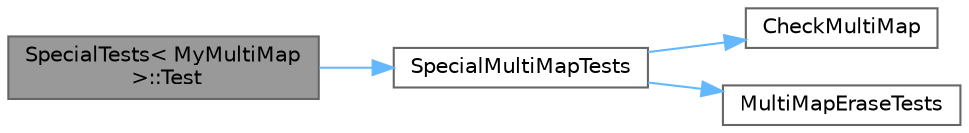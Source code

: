 digraph "SpecialTests&lt; MyMultiMap &gt;::Test"
{
 // LATEX_PDF_SIZE
  bgcolor="transparent";
  edge [fontname=Helvetica,fontsize=10,labelfontname=Helvetica,labelfontsize=10];
  node [fontname=Helvetica,fontsize=10,shape=box,height=0.2,width=0.4];
  rankdir="LR";
  Node1 [id="Node000001",label="SpecialTests\< MyMultiMap\l \>::Test",height=0.2,width=0.4,color="gray40", fillcolor="grey60", style="filled", fontcolor="black",tooltip=" "];
  Node1 -> Node2 [id="edge1_Node000001_Node000002",color="steelblue1",style="solid",tooltip=" "];
  Node2 [id="Node000002",label="SpecialMultiMapTests",height=0.2,width=0.4,color="grey40", fillcolor="white", style="filled",URL="$test__concurrent__associative__common_8h.html#aa011acc77d2667665d84dae7e30e5e19",tooltip=" "];
  Node2 -> Node3 [id="edge2_Node000002_Node000003",color="steelblue1",style="solid",tooltip=" "];
  Node3 [id="Node000003",label="CheckMultiMap",height=0.2,width=0.4,color="grey40", fillcolor="white", style="filled",URL="$test__concurrent__associative__common_8h.html#a85ef06cc8a184667ff95ced533b31296",tooltip=" "];
  Node2 -> Node4 [id="edge3_Node000002_Node000004",color="steelblue1",style="solid",tooltip=" "];
  Node4 [id="Node000004",label="MultiMapEraseTests",height=0.2,width=0.4,color="grey40", fillcolor="white", style="filled",URL="$test__concurrent__associative__common_8h.html#a78474b606e853dab28be44d6579a57c8",tooltip=" "];
}
